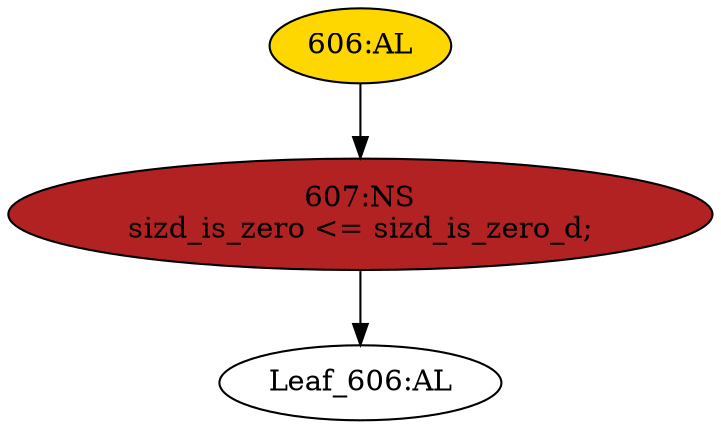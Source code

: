 strict digraph "" {
	node [label="\N"];
	"607:NS"	 [ast="<pyverilog.vparser.ast.NonblockingSubstitution object at 0x7fa020e2f6d0>",
		fillcolor=firebrick,
		label="607:NS
sizd_is_zero <= sizd_is_zero_d;",
		statements="[<pyverilog.vparser.ast.NonblockingSubstitution object at 0x7fa020e2f6d0>]",
		style=filled,
		typ=NonblockingSubstitution];
	"Leaf_606:AL"	 [def_var="['sizd_is_zero']",
		label="Leaf_606:AL"];
	"607:NS" -> "Leaf_606:AL"	 [cond="[]",
		lineno=None];
	"606:AL"	 [ast="<pyverilog.vparser.ast.Always object at 0x7fa020e2f890>",
		clk_sens=True,
		fillcolor=gold,
		label="606:AL",
		sens="['clk']",
		statements="[]",
		style=filled,
		typ=Always,
		use_var="['sizd_is_zero_d']"];
	"606:AL" -> "607:NS"	 [cond="[]",
		lineno=None];
}
